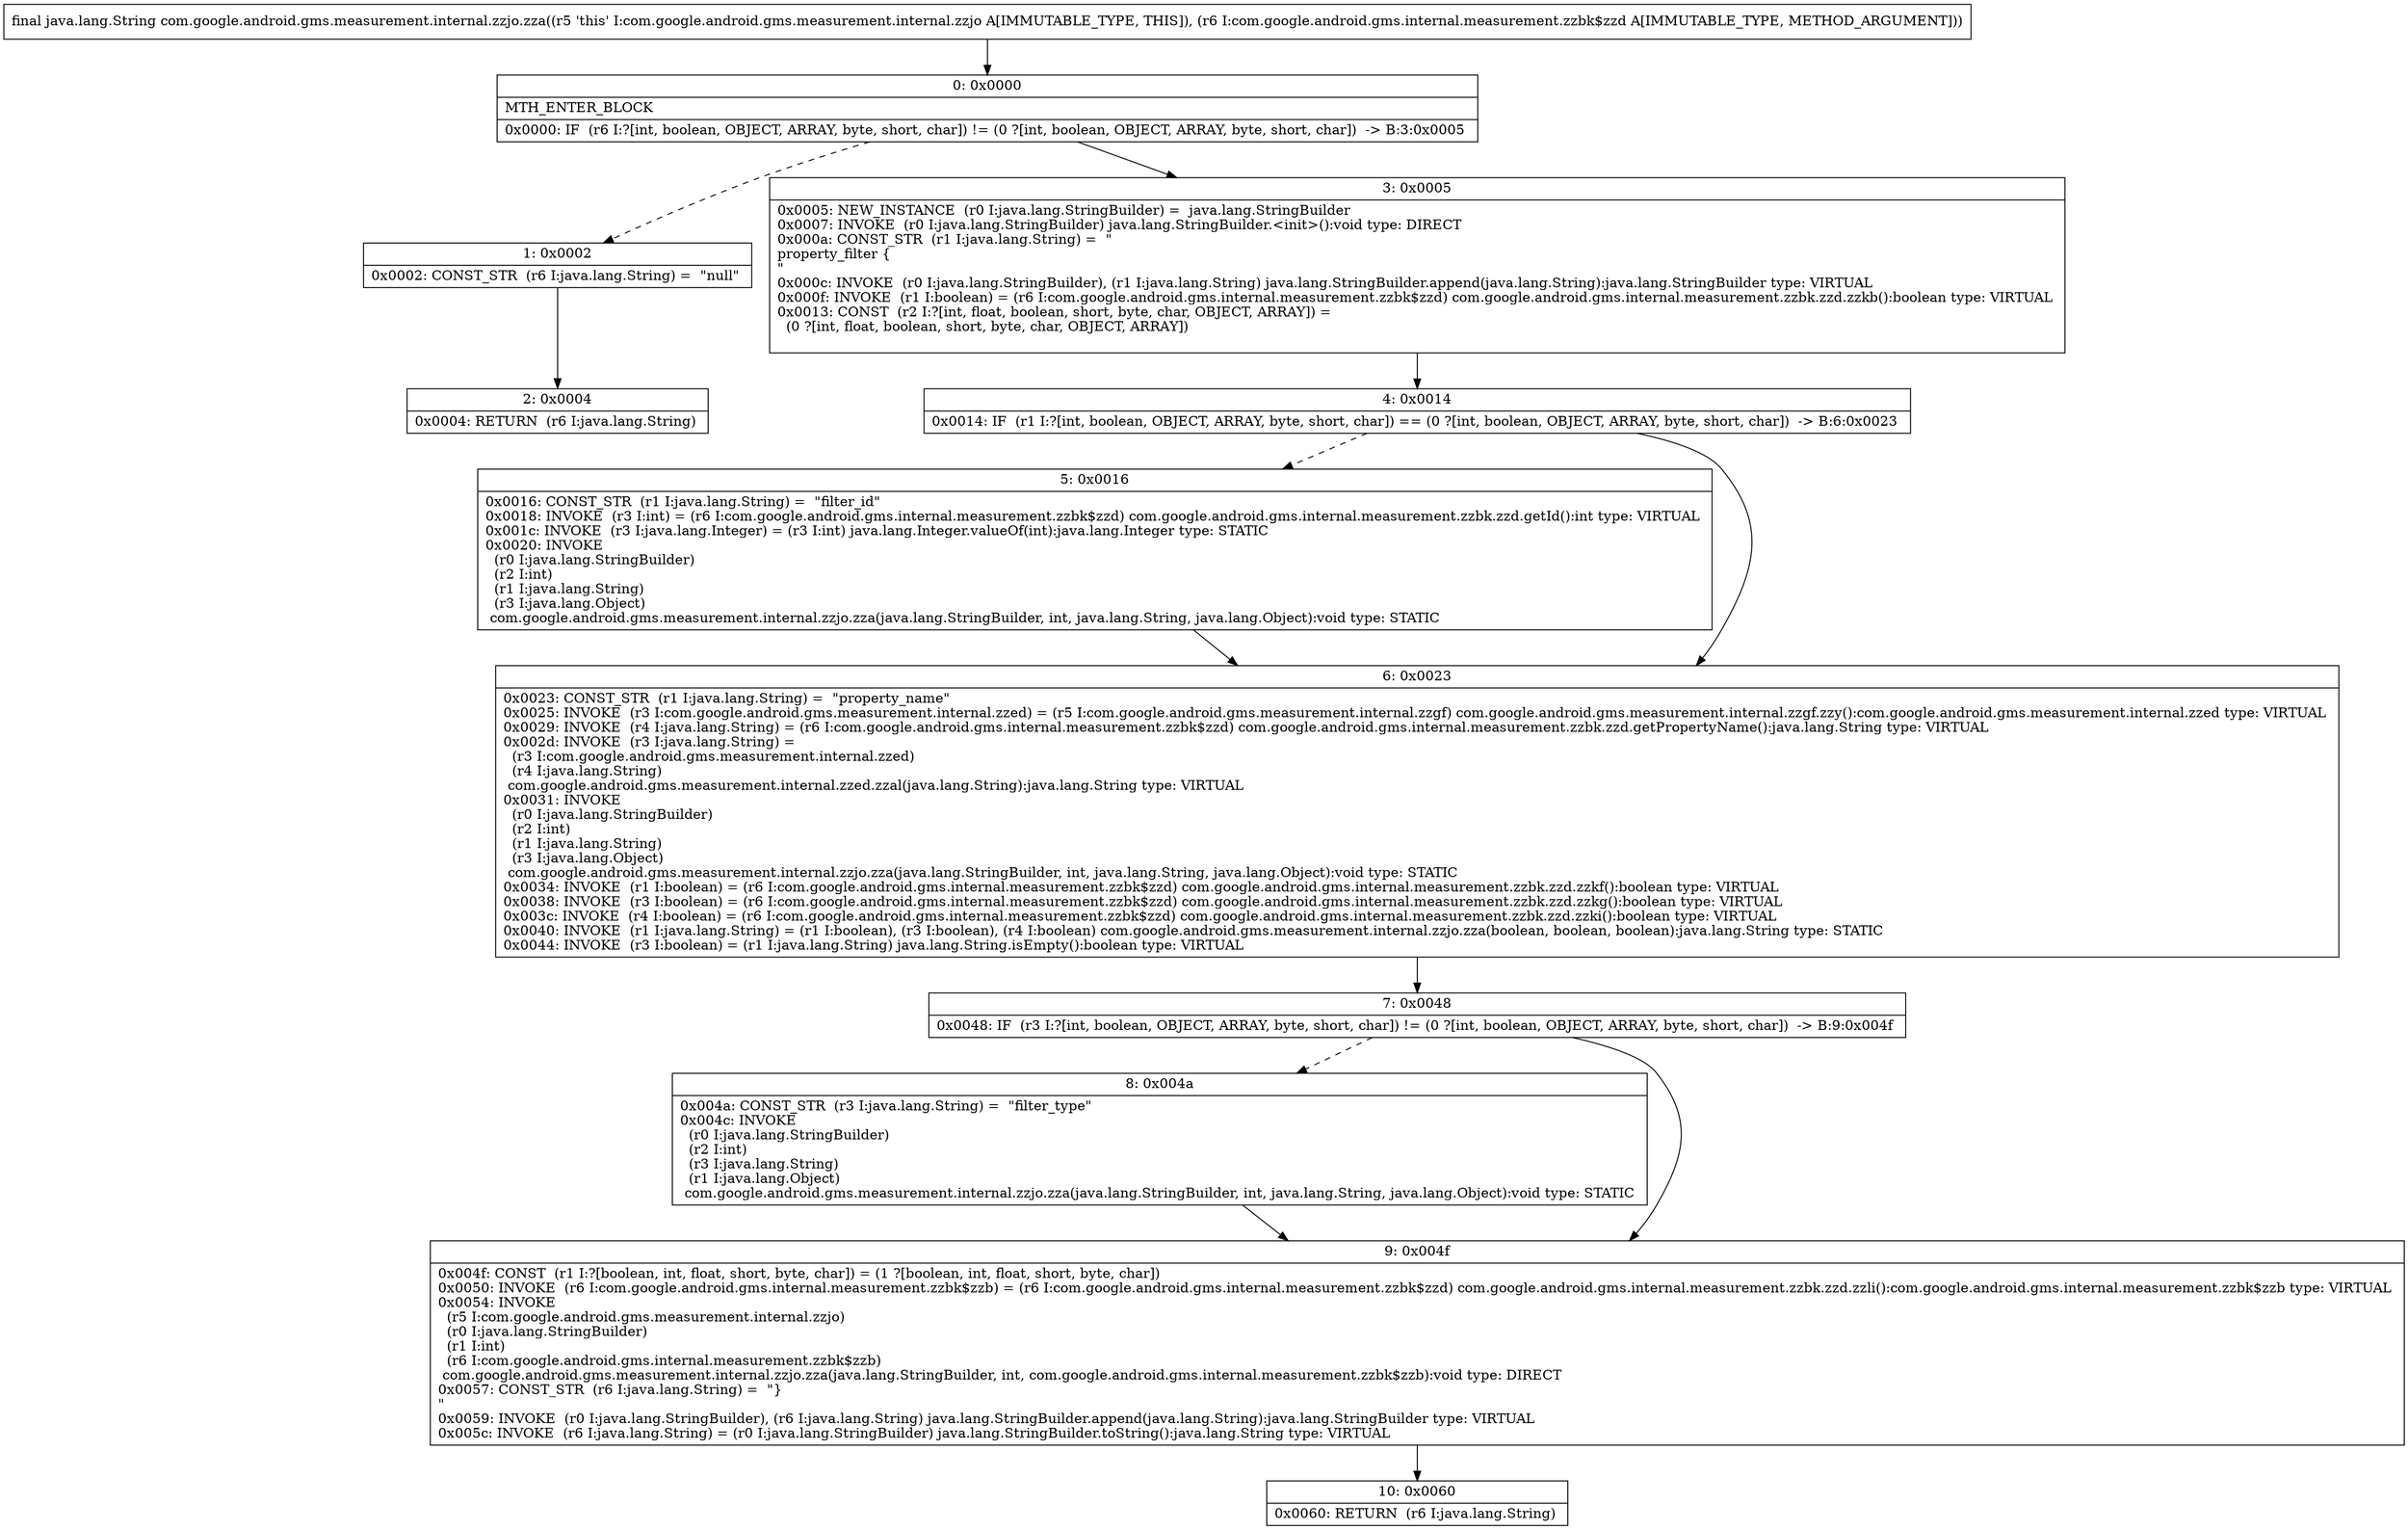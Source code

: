 digraph "CFG forcom.google.android.gms.measurement.internal.zzjo.zza(Lcom\/google\/android\/gms\/internal\/measurement\/zzbk$zzd;)Ljava\/lang\/String;" {
Node_0 [shape=record,label="{0\:\ 0x0000|MTH_ENTER_BLOCK\l|0x0000: IF  (r6 I:?[int, boolean, OBJECT, ARRAY, byte, short, char]) != (0 ?[int, boolean, OBJECT, ARRAY, byte, short, char])  \-\> B:3:0x0005 \l}"];
Node_1 [shape=record,label="{1\:\ 0x0002|0x0002: CONST_STR  (r6 I:java.lang.String) =  \"null\" \l}"];
Node_2 [shape=record,label="{2\:\ 0x0004|0x0004: RETURN  (r6 I:java.lang.String) \l}"];
Node_3 [shape=record,label="{3\:\ 0x0005|0x0005: NEW_INSTANCE  (r0 I:java.lang.StringBuilder) =  java.lang.StringBuilder \l0x0007: INVOKE  (r0 I:java.lang.StringBuilder) java.lang.StringBuilder.\<init\>():void type: DIRECT \l0x000a: CONST_STR  (r1 I:java.lang.String) =  \"\lproperty_filter \{\l\" \l0x000c: INVOKE  (r0 I:java.lang.StringBuilder), (r1 I:java.lang.String) java.lang.StringBuilder.append(java.lang.String):java.lang.StringBuilder type: VIRTUAL \l0x000f: INVOKE  (r1 I:boolean) = (r6 I:com.google.android.gms.internal.measurement.zzbk$zzd) com.google.android.gms.internal.measurement.zzbk.zzd.zzkb():boolean type: VIRTUAL \l0x0013: CONST  (r2 I:?[int, float, boolean, short, byte, char, OBJECT, ARRAY]) = \l  (0 ?[int, float, boolean, short, byte, char, OBJECT, ARRAY])\l \l}"];
Node_4 [shape=record,label="{4\:\ 0x0014|0x0014: IF  (r1 I:?[int, boolean, OBJECT, ARRAY, byte, short, char]) == (0 ?[int, boolean, OBJECT, ARRAY, byte, short, char])  \-\> B:6:0x0023 \l}"];
Node_5 [shape=record,label="{5\:\ 0x0016|0x0016: CONST_STR  (r1 I:java.lang.String) =  \"filter_id\" \l0x0018: INVOKE  (r3 I:int) = (r6 I:com.google.android.gms.internal.measurement.zzbk$zzd) com.google.android.gms.internal.measurement.zzbk.zzd.getId():int type: VIRTUAL \l0x001c: INVOKE  (r3 I:java.lang.Integer) = (r3 I:int) java.lang.Integer.valueOf(int):java.lang.Integer type: STATIC \l0x0020: INVOKE  \l  (r0 I:java.lang.StringBuilder)\l  (r2 I:int)\l  (r1 I:java.lang.String)\l  (r3 I:java.lang.Object)\l com.google.android.gms.measurement.internal.zzjo.zza(java.lang.StringBuilder, int, java.lang.String, java.lang.Object):void type: STATIC \l}"];
Node_6 [shape=record,label="{6\:\ 0x0023|0x0023: CONST_STR  (r1 I:java.lang.String) =  \"property_name\" \l0x0025: INVOKE  (r3 I:com.google.android.gms.measurement.internal.zzed) = (r5 I:com.google.android.gms.measurement.internal.zzgf) com.google.android.gms.measurement.internal.zzgf.zzy():com.google.android.gms.measurement.internal.zzed type: VIRTUAL \l0x0029: INVOKE  (r4 I:java.lang.String) = (r6 I:com.google.android.gms.internal.measurement.zzbk$zzd) com.google.android.gms.internal.measurement.zzbk.zzd.getPropertyName():java.lang.String type: VIRTUAL \l0x002d: INVOKE  (r3 I:java.lang.String) = \l  (r3 I:com.google.android.gms.measurement.internal.zzed)\l  (r4 I:java.lang.String)\l com.google.android.gms.measurement.internal.zzed.zzal(java.lang.String):java.lang.String type: VIRTUAL \l0x0031: INVOKE  \l  (r0 I:java.lang.StringBuilder)\l  (r2 I:int)\l  (r1 I:java.lang.String)\l  (r3 I:java.lang.Object)\l com.google.android.gms.measurement.internal.zzjo.zza(java.lang.StringBuilder, int, java.lang.String, java.lang.Object):void type: STATIC \l0x0034: INVOKE  (r1 I:boolean) = (r6 I:com.google.android.gms.internal.measurement.zzbk$zzd) com.google.android.gms.internal.measurement.zzbk.zzd.zzkf():boolean type: VIRTUAL \l0x0038: INVOKE  (r3 I:boolean) = (r6 I:com.google.android.gms.internal.measurement.zzbk$zzd) com.google.android.gms.internal.measurement.zzbk.zzd.zzkg():boolean type: VIRTUAL \l0x003c: INVOKE  (r4 I:boolean) = (r6 I:com.google.android.gms.internal.measurement.zzbk$zzd) com.google.android.gms.internal.measurement.zzbk.zzd.zzki():boolean type: VIRTUAL \l0x0040: INVOKE  (r1 I:java.lang.String) = (r1 I:boolean), (r3 I:boolean), (r4 I:boolean) com.google.android.gms.measurement.internal.zzjo.zza(boolean, boolean, boolean):java.lang.String type: STATIC \l0x0044: INVOKE  (r3 I:boolean) = (r1 I:java.lang.String) java.lang.String.isEmpty():boolean type: VIRTUAL \l}"];
Node_7 [shape=record,label="{7\:\ 0x0048|0x0048: IF  (r3 I:?[int, boolean, OBJECT, ARRAY, byte, short, char]) != (0 ?[int, boolean, OBJECT, ARRAY, byte, short, char])  \-\> B:9:0x004f \l}"];
Node_8 [shape=record,label="{8\:\ 0x004a|0x004a: CONST_STR  (r3 I:java.lang.String) =  \"filter_type\" \l0x004c: INVOKE  \l  (r0 I:java.lang.StringBuilder)\l  (r2 I:int)\l  (r3 I:java.lang.String)\l  (r1 I:java.lang.Object)\l com.google.android.gms.measurement.internal.zzjo.zza(java.lang.StringBuilder, int, java.lang.String, java.lang.Object):void type: STATIC \l}"];
Node_9 [shape=record,label="{9\:\ 0x004f|0x004f: CONST  (r1 I:?[boolean, int, float, short, byte, char]) = (1 ?[boolean, int, float, short, byte, char]) \l0x0050: INVOKE  (r6 I:com.google.android.gms.internal.measurement.zzbk$zzb) = (r6 I:com.google.android.gms.internal.measurement.zzbk$zzd) com.google.android.gms.internal.measurement.zzbk.zzd.zzli():com.google.android.gms.internal.measurement.zzbk$zzb type: VIRTUAL \l0x0054: INVOKE  \l  (r5 I:com.google.android.gms.measurement.internal.zzjo)\l  (r0 I:java.lang.StringBuilder)\l  (r1 I:int)\l  (r6 I:com.google.android.gms.internal.measurement.zzbk$zzb)\l com.google.android.gms.measurement.internal.zzjo.zza(java.lang.StringBuilder, int, com.google.android.gms.internal.measurement.zzbk$zzb):void type: DIRECT \l0x0057: CONST_STR  (r6 I:java.lang.String) =  \"\}\l\" \l0x0059: INVOKE  (r0 I:java.lang.StringBuilder), (r6 I:java.lang.String) java.lang.StringBuilder.append(java.lang.String):java.lang.StringBuilder type: VIRTUAL \l0x005c: INVOKE  (r6 I:java.lang.String) = (r0 I:java.lang.StringBuilder) java.lang.StringBuilder.toString():java.lang.String type: VIRTUAL \l}"];
Node_10 [shape=record,label="{10\:\ 0x0060|0x0060: RETURN  (r6 I:java.lang.String) \l}"];
MethodNode[shape=record,label="{final java.lang.String com.google.android.gms.measurement.internal.zzjo.zza((r5 'this' I:com.google.android.gms.measurement.internal.zzjo A[IMMUTABLE_TYPE, THIS]), (r6 I:com.google.android.gms.internal.measurement.zzbk$zzd A[IMMUTABLE_TYPE, METHOD_ARGUMENT])) }"];
MethodNode -> Node_0;
Node_0 -> Node_1[style=dashed];
Node_0 -> Node_3;
Node_1 -> Node_2;
Node_3 -> Node_4;
Node_4 -> Node_5[style=dashed];
Node_4 -> Node_6;
Node_5 -> Node_6;
Node_6 -> Node_7;
Node_7 -> Node_8[style=dashed];
Node_7 -> Node_9;
Node_8 -> Node_9;
Node_9 -> Node_10;
}

